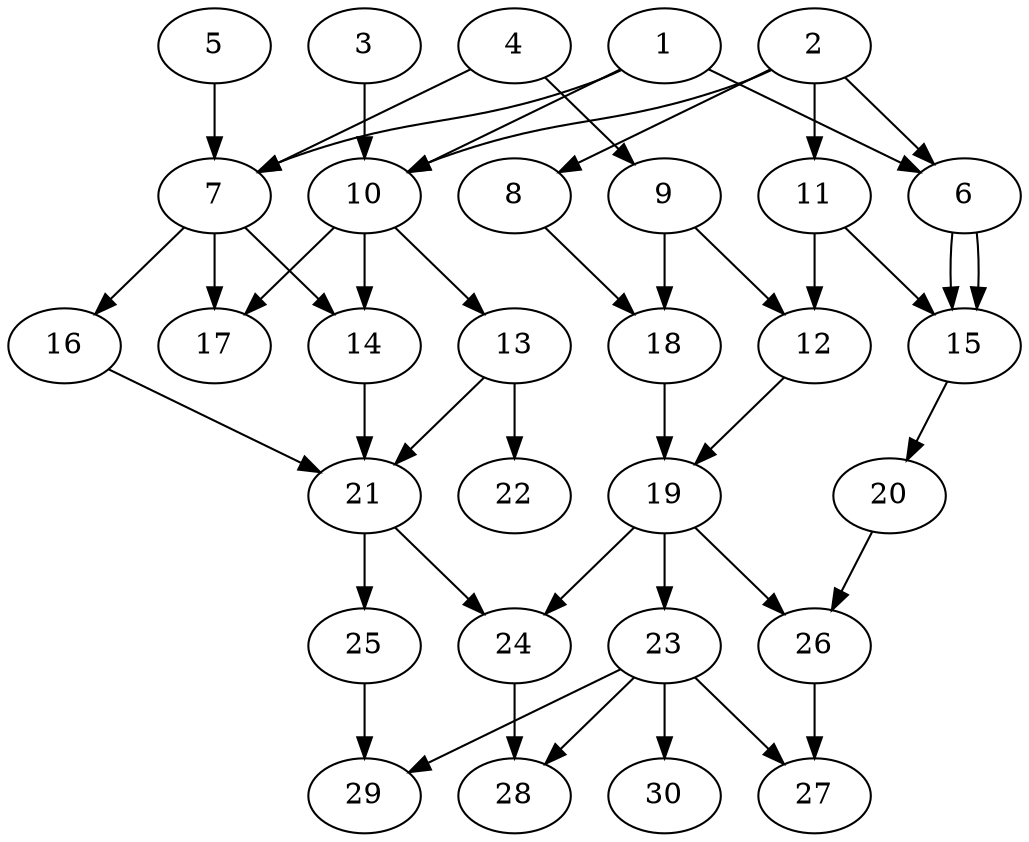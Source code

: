 // DAG automatically generated by daggen at Thu Oct  3 14:04:17 2019
// ./daggen --dot -n 30 --ccr 0.5 --fat 0.5 --regular 0.5 --density 0.5 --mindata 5242880 --maxdata 52428800 
digraph G {
  1 [size="37476352", alpha="0.06", expect_size="18738176"] 
  1 -> 6 [size ="18738176"]
  1 -> 7 [size ="18738176"]
  1 -> 10 [size ="18738176"]
  2 [size="56090624", alpha="0.18", expect_size="28045312"] 
  2 -> 6 [size ="28045312"]
  2 -> 8 [size ="28045312"]
  2 -> 10 [size ="28045312"]
  2 -> 11 [size ="28045312"]
  3 [size="87508992", alpha="0.08", expect_size="43754496"] 
  3 -> 10 [size ="43754496"]
  4 [size="19273728", alpha="0.04", expect_size="9636864"] 
  4 -> 7 [size ="9636864"]
  4 -> 9 [size ="9636864"]
  5 [size="28196864", alpha="0.17", expect_size="14098432"] 
  5 -> 7 [size ="14098432"]
  6 [size="17000448", alpha="0.15", expect_size="8500224"] 
  6 -> 15 [size ="8500224"]
  6 -> 15 [size ="8500224"]
  7 [size="36478976", alpha="0.17", expect_size="18239488"] 
  7 -> 14 [size ="18239488"]
  7 -> 16 [size ="18239488"]
  7 -> 17 [size ="18239488"]
  8 [size="102903808", alpha="0.07", expect_size="51451904"] 
  8 -> 18 [size ="51451904"]
  9 [size="13654016", alpha="0.05", expect_size="6827008"] 
  9 -> 12 [size ="6827008"]
  9 -> 18 [size ="6827008"]
  10 [size="103118848", alpha="0.14", expect_size="51559424"] 
  10 -> 13 [size ="51559424"]
  10 -> 14 [size ="51559424"]
  10 -> 17 [size ="51559424"]
  11 [size="43448320", alpha="0.02", expect_size="21724160"] 
  11 -> 12 [size ="21724160"]
  11 -> 15 [size ="21724160"]
  12 [size="73861120", alpha="0.07", expect_size="36930560"] 
  12 -> 19 [size ="36930560"]
  13 [size="65529856", alpha="0.10", expect_size="32764928"] 
  13 -> 21 [size ="32764928"]
  13 -> 22 [size ="32764928"]
  14 [size="103124992", alpha="0.02", expect_size="51562496"] 
  14 -> 21 [size ="51562496"]
  15 [size="27418624", alpha="0.03", expect_size="13709312"] 
  15 -> 20 [size ="13709312"]
  16 [size="13606912", alpha="0.00", expect_size="6803456"] 
  16 -> 21 [size ="6803456"]
  17 [size="86589440", alpha="0.14", expect_size="43294720"] 
  18 [size="72931328", alpha="0.08", expect_size="36465664"] 
  18 -> 19 [size ="36465664"]
  19 [size="12206080", alpha="0.12", expect_size="6103040"] 
  19 -> 23 [size ="6103040"]
  19 -> 24 [size ="6103040"]
  19 -> 26 [size ="6103040"]
  20 [size="35991552", alpha="0.05", expect_size="17995776"] 
  20 -> 26 [size ="17995776"]
  21 [size="102608896", alpha="0.04", expect_size="51304448"] 
  21 -> 24 [size ="51304448"]
  21 -> 25 [size ="51304448"]
  22 [size="15892480", alpha="0.13", expect_size="7946240"] 
  23 [size="48592896", alpha="0.19", expect_size="24296448"] 
  23 -> 27 [size ="24296448"]
  23 -> 28 [size ="24296448"]
  23 -> 29 [size ="24296448"]
  23 -> 30 [size ="24296448"]
  24 [size="95954944", alpha="0.06", expect_size="47977472"] 
  24 -> 28 [size ="47977472"]
  25 [size="103837696", alpha="0.16", expect_size="51918848"] 
  25 -> 29 [size ="51918848"]
  26 [size="25260032", alpha="0.09", expect_size="12630016"] 
  26 -> 27 [size ="12630016"]
  27 [size="27406336", alpha="0.06", expect_size="13703168"] 
  28 [size="94324736", alpha="0.04", expect_size="47162368"] 
  29 [size="36587520", alpha="0.02", expect_size="18293760"] 
  30 [size="92004352", alpha="0.19", expect_size="46002176"] 
}
